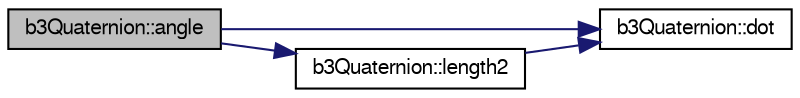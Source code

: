 digraph G
{
  bgcolor="transparent";
  edge [fontname="FreeSans",fontsize=10,labelfontname="FreeSans",labelfontsize=10];
  node [fontname="FreeSans",fontsize=10,shape=record];
  rankdir=LR;
  Node1 [label="b3Quaternion::angle",height=0.2,width=0.4,color="black", fillcolor="grey75", style="filled" fontcolor="black"];
  Node1 -> Node2 [color="midnightblue",fontsize=10,style="solid"];
  Node2 [label="b3Quaternion::dot",height=0.2,width=0.4,color="black",URL="$classb3_quaternion.html#747537c86fc2d63a6fc43db811952634",tooltip="Return the dot product between this quaternion and another."];
  Node1 -> Node3 [color="midnightblue",fontsize=10,style="solid"];
  Node3 [label="b3Quaternion::length2",height=0.2,width=0.4,color="black",URL="$classb3_quaternion.html#a8d3d563ea89e36794d63bd289934509",tooltip="Return the length squared of the quaternion."];
  Node3 -> Node2 [color="midnightblue",fontsize=10,style="solid"];
}
